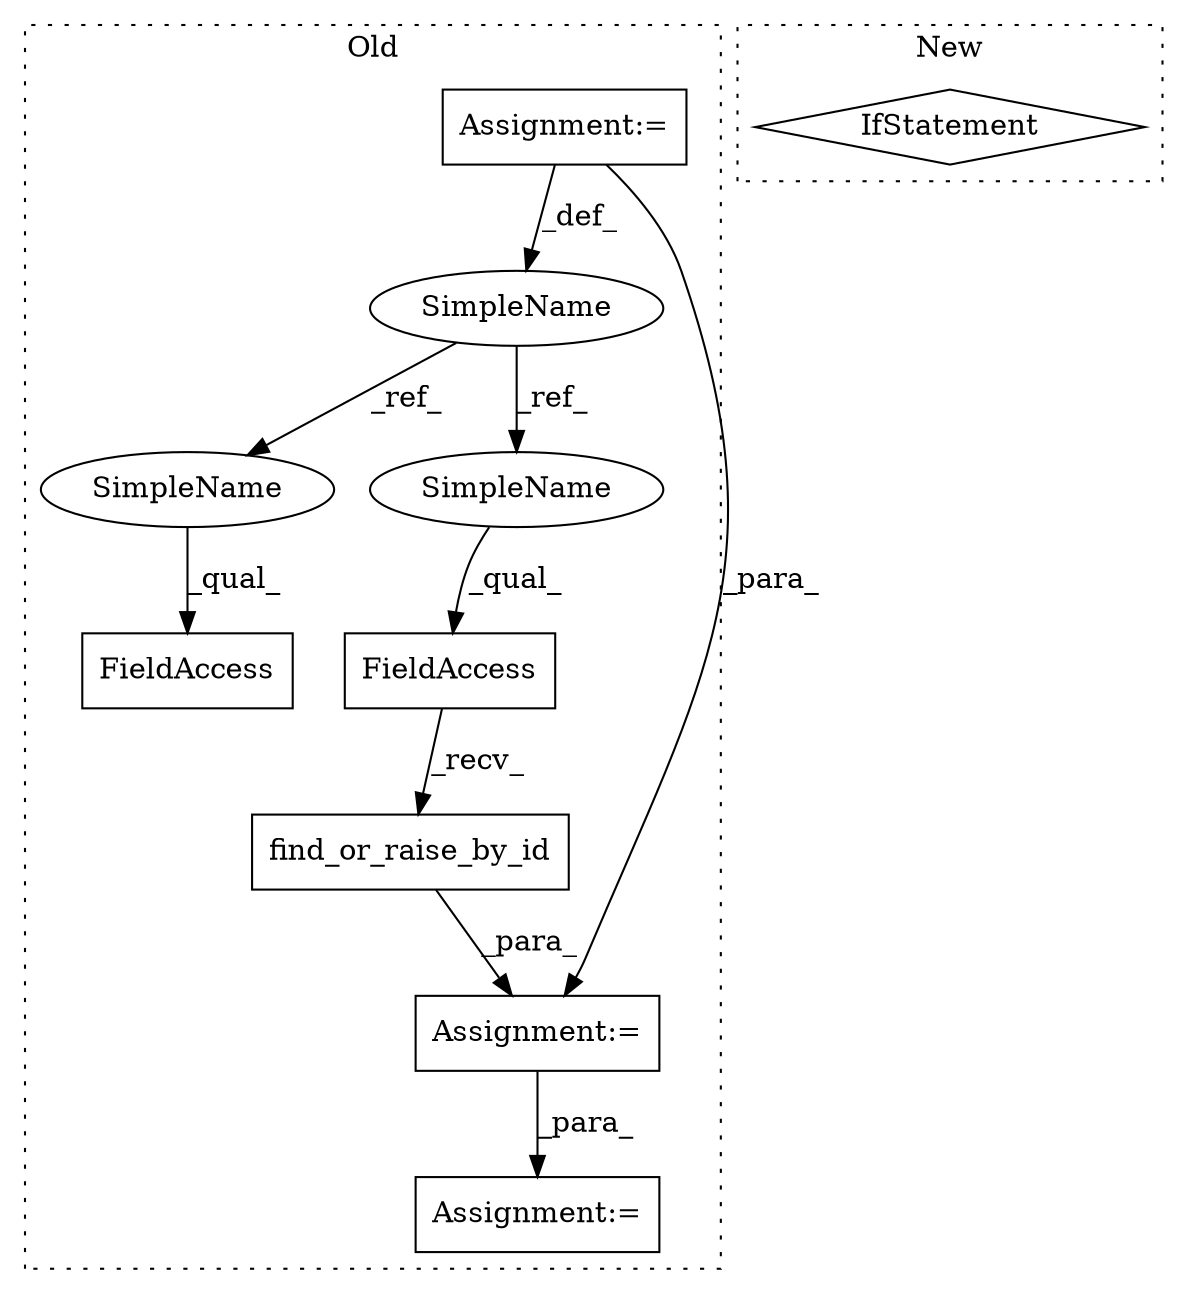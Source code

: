 digraph G {
subgraph cluster0 {
1 [label="find_or_raise_by_id" a="32" s="19881,19917" l="20,1" shape="box"];
3 [label="Assignment:=" a="7" s="19426" l="6" shape="box"];
4 [label="FieldAccess" a="22" s="20202" l="32" shape="box"];
5 [label="FieldAccess" a="22" s="19863" l="17" shape="box"];
6 [label="SimpleName" a="42" s="19426" l="6" shape="ellipse"];
7 [label="Assignment:=" a="7" s="19862" l="1" shape="box"];
8 [label="Assignment:=" a="7" s="20120" l="1" shape="box"];
9 [label="SimpleName" a="42" s="20202" l="6" shape="ellipse"];
10 [label="SimpleName" a="42" s="19863" l="6" shape="ellipse"];
label = "Old";
style="dotted";
}
subgraph cluster1 {
2 [label="IfStatement" a="25" s="20268" l="32" shape="diamond"];
label = "New";
style="dotted";
}
1 -> 7 [label="_para_"];
3 -> 7 [label="_para_"];
3 -> 6 [label="_def_"];
5 -> 1 [label="_recv_"];
6 -> 10 [label="_ref_"];
6 -> 9 [label="_ref_"];
7 -> 8 [label="_para_"];
9 -> 4 [label="_qual_"];
10 -> 5 [label="_qual_"];
}